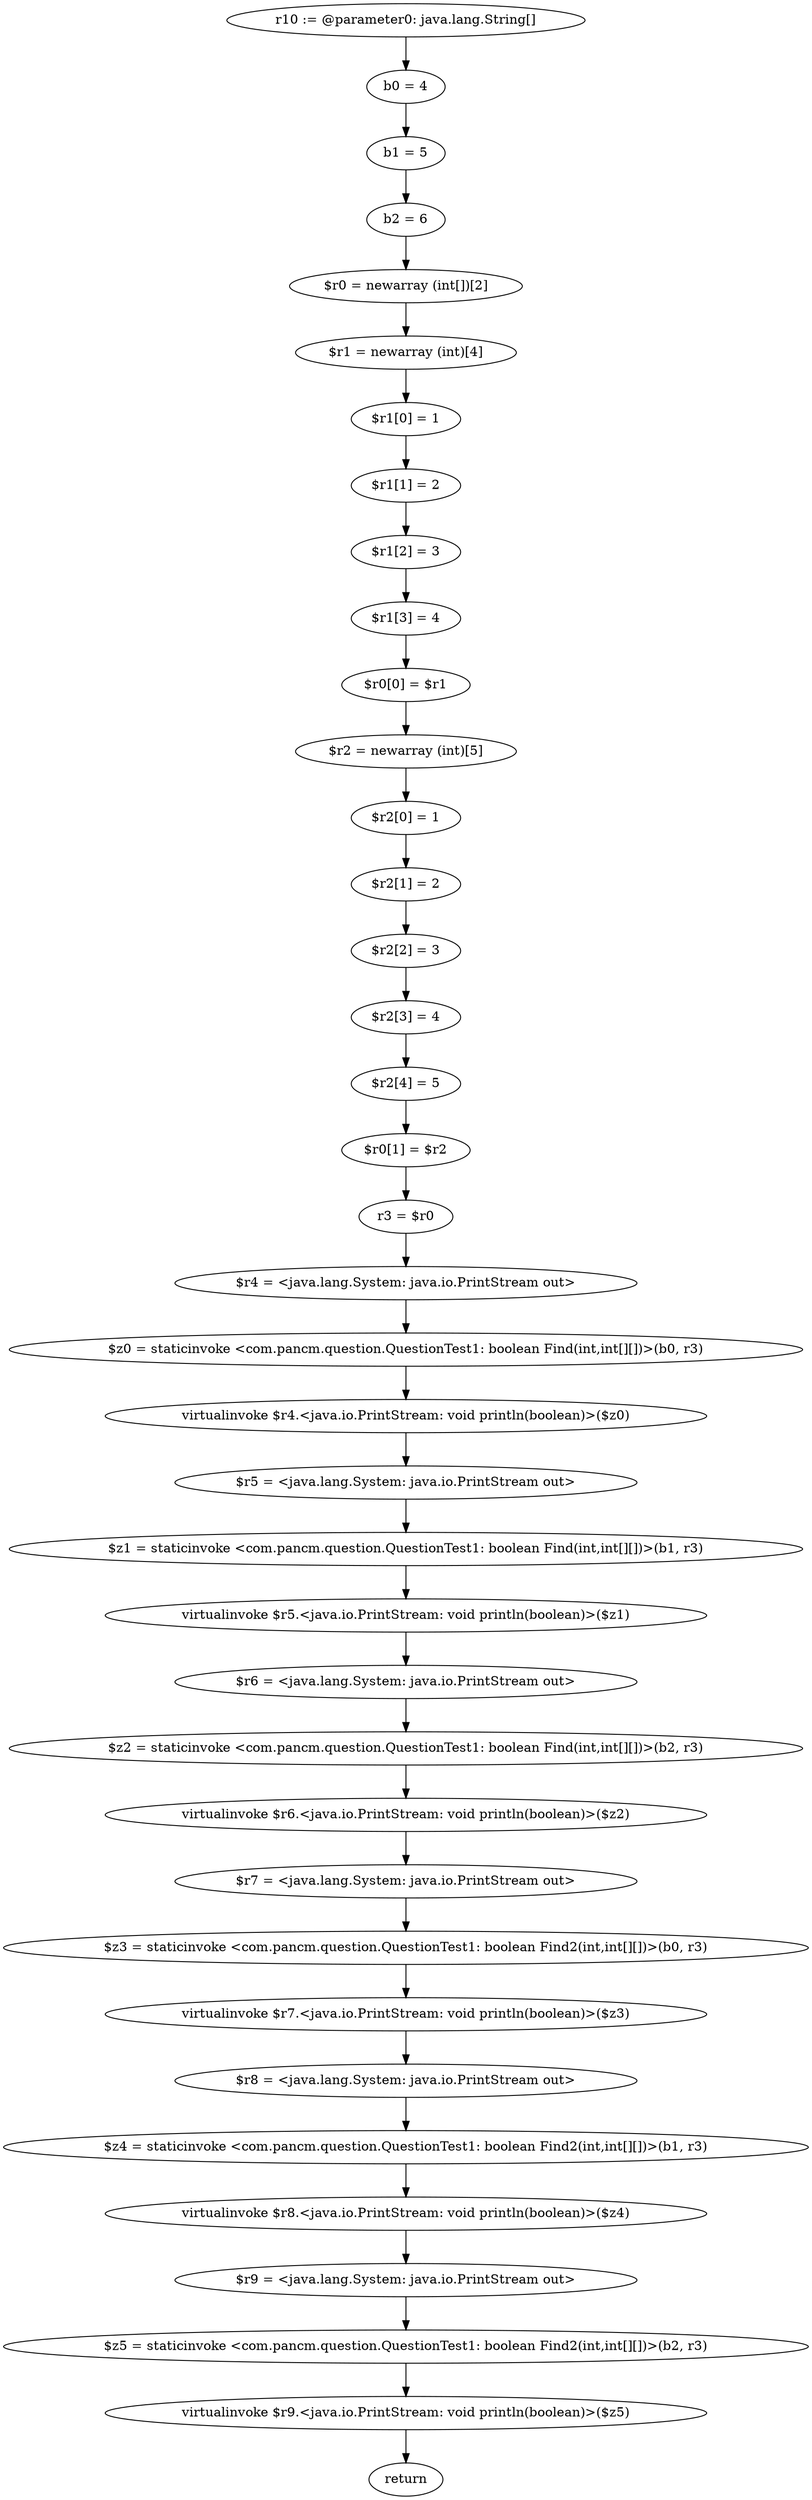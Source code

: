 digraph "unitGraph" {
    "r10 := @parameter0: java.lang.String[]"
    "b0 = 4"
    "b1 = 5"
    "b2 = 6"
    "$r0 = newarray (int[])[2]"
    "$r1 = newarray (int)[4]"
    "$r1[0] = 1"
    "$r1[1] = 2"
    "$r1[2] = 3"
    "$r1[3] = 4"
    "$r0[0] = $r1"
    "$r2 = newarray (int)[5]"
    "$r2[0] = 1"
    "$r2[1] = 2"
    "$r2[2] = 3"
    "$r2[3] = 4"
    "$r2[4] = 5"
    "$r0[1] = $r2"
    "r3 = $r0"
    "$r4 = <java.lang.System: java.io.PrintStream out>"
    "$z0 = staticinvoke <com.pancm.question.QuestionTest1: boolean Find(int,int[][])>(b0, r3)"
    "virtualinvoke $r4.<java.io.PrintStream: void println(boolean)>($z0)"
    "$r5 = <java.lang.System: java.io.PrintStream out>"
    "$z1 = staticinvoke <com.pancm.question.QuestionTest1: boolean Find(int,int[][])>(b1, r3)"
    "virtualinvoke $r5.<java.io.PrintStream: void println(boolean)>($z1)"
    "$r6 = <java.lang.System: java.io.PrintStream out>"
    "$z2 = staticinvoke <com.pancm.question.QuestionTest1: boolean Find(int,int[][])>(b2, r3)"
    "virtualinvoke $r6.<java.io.PrintStream: void println(boolean)>($z2)"
    "$r7 = <java.lang.System: java.io.PrintStream out>"
    "$z3 = staticinvoke <com.pancm.question.QuestionTest1: boolean Find2(int,int[][])>(b0, r3)"
    "virtualinvoke $r7.<java.io.PrintStream: void println(boolean)>($z3)"
    "$r8 = <java.lang.System: java.io.PrintStream out>"
    "$z4 = staticinvoke <com.pancm.question.QuestionTest1: boolean Find2(int,int[][])>(b1, r3)"
    "virtualinvoke $r8.<java.io.PrintStream: void println(boolean)>($z4)"
    "$r9 = <java.lang.System: java.io.PrintStream out>"
    "$z5 = staticinvoke <com.pancm.question.QuestionTest1: boolean Find2(int,int[][])>(b2, r3)"
    "virtualinvoke $r9.<java.io.PrintStream: void println(boolean)>($z5)"
    "return"
    "r10 := @parameter0: java.lang.String[]"->"b0 = 4";
    "b0 = 4"->"b1 = 5";
    "b1 = 5"->"b2 = 6";
    "b2 = 6"->"$r0 = newarray (int[])[2]";
    "$r0 = newarray (int[])[2]"->"$r1 = newarray (int)[4]";
    "$r1 = newarray (int)[4]"->"$r1[0] = 1";
    "$r1[0] = 1"->"$r1[1] = 2";
    "$r1[1] = 2"->"$r1[2] = 3";
    "$r1[2] = 3"->"$r1[3] = 4";
    "$r1[3] = 4"->"$r0[0] = $r1";
    "$r0[0] = $r1"->"$r2 = newarray (int)[5]";
    "$r2 = newarray (int)[5]"->"$r2[0] = 1";
    "$r2[0] = 1"->"$r2[1] = 2";
    "$r2[1] = 2"->"$r2[2] = 3";
    "$r2[2] = 3"->"$r2[3] = 4";
    "$r2[3] = 4"->"$r2[4] = 5";
    "$r2[4] = 5"->"$r0[1] = $r2";
    "$r0[1] = $r2"->"r3 = $r0";
    "r3 = $r0"->"$r4 = <java.lang.System: java.io.PrintStream out>";
    "$r4 = <java.lang.System: java.io.PrintStream out>"->"$z0 = staticinvoke <com.pancm.question.QuestionTest1: boolean Find(int,int[][])>(b0, r3)";
    "$z0 = staticinvoke <com.pancm.question.QuestionTest1: boolean Find(int,int[][])>(b0, r3)"->"virtualinvoke $r4.<java.io.PrintStream: void println(boolean)>($z0)";
    "virtualinvoke $r4.<java.io.PrintStream: void println(boolean)>($z0)"->"$r5 = <java.lang.System: java.io.PrintStream out>";
    "$r5 = <java.lang.System: java.io.PrintStream out>"->"$z1 = staticinvoke <com.pancm.question.QuestionTest1: boolean Find(int,int[][])>(b1, r3)";
    "$z1 = staticinvoke <com.pancm.question.QuestionTest1: boolean Find(int,int[][])>(b1, r3)"->"virtualinvoke $r5.<java.io.PrintStream: void println(boolean)>($z1)";
    "virtualinvoke $r5.<java.io.PrintStream: void println(boolean)>($z1)"->"$r6 = <java.lang.System: java.io.PrintStream out>";
    "$r6 = <java.lang.System: java.io.PrintStream out>"->"$z2 = staticinvoke <com.pancm.question.QuestionTest1: boolean Find(int,int[][])>(b2, r3)";
    "$z2 = staticinvoke <com.pancm.question.QuestionTest1: boolean Find(int,int[][])>(b2, r3)"->"virtualinvoke $r6.<java.io.PrintStream: void println(boolean)>($z2)";
    "virtualinvoke $r6.<java.io.PrintStream: void println(boolean)>($z2)"->"$r7 = <java.lang.System: java.io.PrintStream out>";
    "$r7 = <java.lang.System: java.io.PrintStream out>"->"$z3 = staticinvoke <com.pancm.question.QuestionTest1: boolean Find2(int,int[][])>(b0, r3)";
    "$z3 = staticinvoke <com.pancm.question.QuestionTest1: boolean Find2(int,int[][])>(b0, r3)"->"virtualinvoke $r7.<java.io.PrintStream: void println(boolean)>($z3)";
    "virtualinvoke $r7.<java.io.PrintStream: void println(boolean)>($z3)"->"$r8 = <java.lang.System: java.io.PrintStream out>";
    "$r8 = <java.lang.System: java.io.PrintStream out>"->"$z4 = staticinvoke <com.pancm.question.QuestionTest1: boolean Find2(int,int[][])>(b1, r3)";
    "$z4 = staticinvoke <com.pancm.question.QuestionTest1: boolean Find2(int,int[][])>(b1, r3)"->"virtualinvoke $r8.<java.io.PrintStream: void println(boolean)>($z4)";
    "virtualinvoke $r8.<java.io.PrintStream: void println(boolean)>($z4)"->"$r9 = <java.lang.System: java.io.PrintStream out>";
    "$r9 = <java.lang.System: java.io.PrintStream out>"->"$z5 = staticinvoke <com.pancm.question.QuestionTest1: boolean Find2(int,int[][])>(b2, r3)";
    "$z5 = staticinvoke <com.pancm.question.QuestionTest1: boolean Find2(int,int[][])>(b2, r3)"->"virtualinvoke $r9.<java.io.PrintStream: void println(boolean)>($z5)";
    "virtualinvoke $r9.<java.io.PrintStream: void println(boolean)>($z5)"->"return";
}
